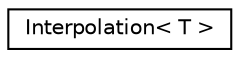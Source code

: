 digraph "Graphical Class Hierarchy"
{
  edge [fontname="Helvetica",fontsize="10",labelfontname="Helvetica",labelfontsize="10"];
  node [fontname="Helvetica",fontsize="10",shape=record];
  rankdir="LR";
  Node1 [label="Interpolation\< T \>",height=0.2,width=0.4,color="black", fillcolor="white", style="filled",URL="$class_interpolation.html"];
}
